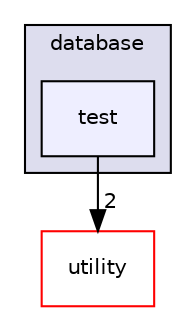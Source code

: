 digraph "/home/hoo/project/Express/src/database/test" {
  compound=true
  node [ fontsize="10", fontname="Helvetica"];
  edge [ labelfontsize="10", labelfontname="Helvetica"];
  subgraph clusterdir_803ee67260c130b45d29089798491ab2 {
    graph [ bgcolor="#ddddee", pencolor="black", label="database" fontname="Helvetica", fontsize="10", URL="dir_803ee67260c130b45d29089798491ab2.html"]
  dir_3a255255f4b985e235dcb4781118f30e [shape=box, label="test", style="filled", fillcolor="#eeeeff", pencolor="black", URL="dir_3a255255f4b985e235dcb4781118f30e.html"];
  }
  dir_0619a8f54b4fad7043a6de45be8fde0b [shape=box label="utility" fillcolor="white" style="filled" color="red" URL="dir_0619a8f54b4fad7043a6de45be8fde0b.html"];
  dir_3a255255f4b985e235dcb4781118f30e->dir_0619a8f54b4fad7043a6de45be8fde0b [headlabel="2", labeldistance=1.5 headhref="dir_000003_000004.html"];
}
